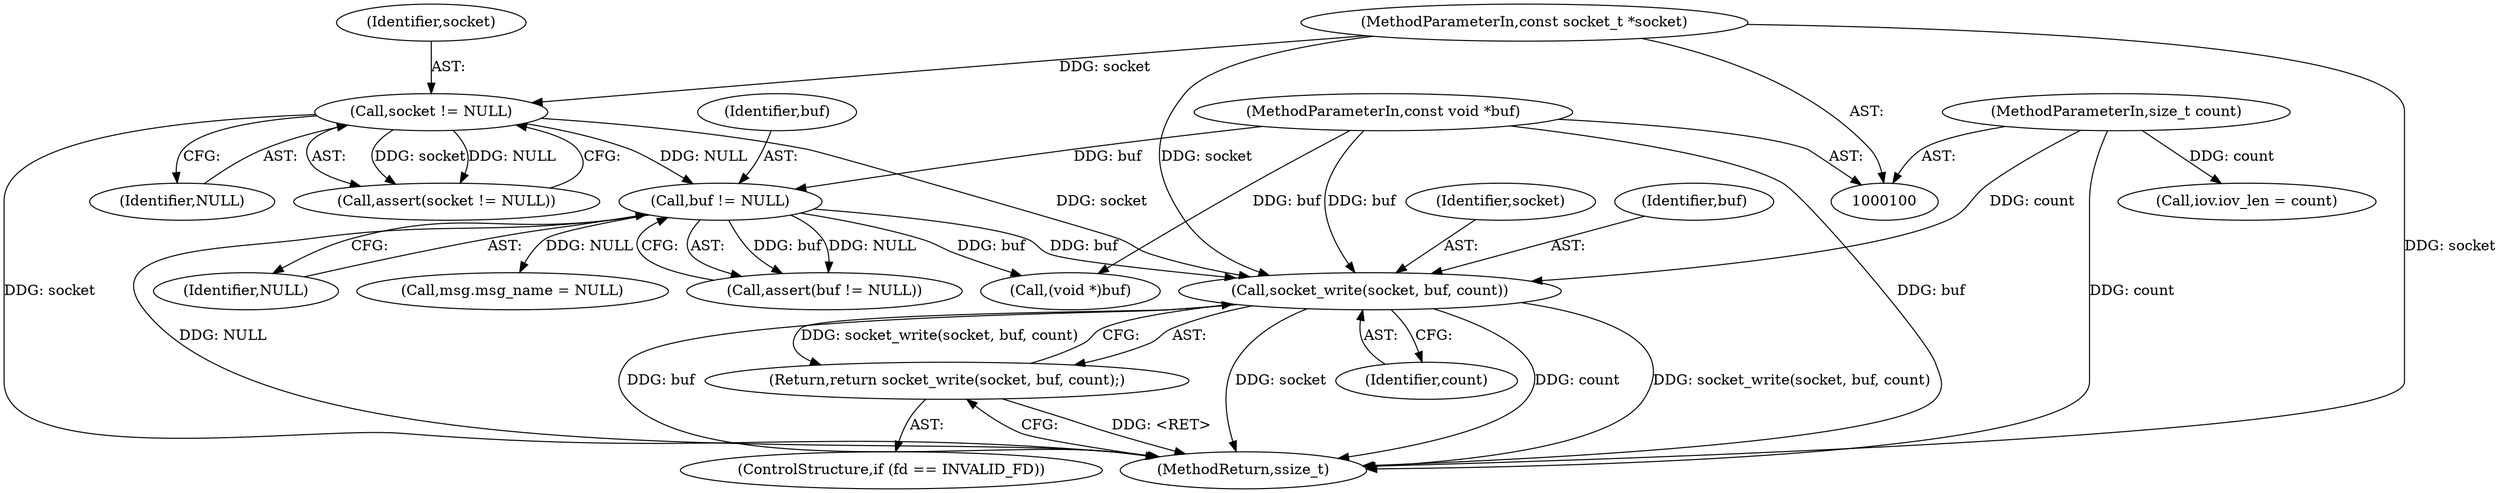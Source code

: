 digraph "0_Android_472271b153c5dc53c28beac55480a8d8434b2d5c_65@API" {
"1000119" [label="(Call,socket_write(socket, buf, count))"];
"1000107" [label="(Call,socket != NULL)"];
"1000101" [label="(MethodParameterIn,const socket_t *socket)"];
"1000111" [label="(Call,buf != NULL)"];
"1000102" [label="(MethodParameterIn,const void *buf)"];
"1000103" [label="(MethodParameterIn,size_t count)"];
"1000118" [label="(Return,return socket_write(socket, buf, count);)"];
"1000122" [label="(Identifier,count)"];
"1000109" [label="(Identifier,NULL)"];
"1000112" [label="(Identifier,buf)"];
"1000214" [label="(MethodReturn,ssize_t)"];
"1000101" [label="(MethodParameterIn,const socket_t *socket)"];
"1000119" [label="(Call,socket_write(socket, buf, count))"];
"1000111" [label="(Call,buf != NULL)"];
"1000110" [label="(Call,assert(buf != NULL))"];
"1000133" [label="(Call,iov.iov_len = count)"];
"1000118" [label="(Return,return socket_write(socket, buf, count);)"];
"1000130" [label="(Call,(void *)buf)"];
"1000106" [label="(Call,assert(socket != NULL))"];
"1000113" [label="(Identifier,NULL)"];
"1000121" [label="(Identifier,buf)"];
"1000102" [label="(MethodParameterIn,const void *buf)"];
"1000114" [label="(ControlStructure,if (fd == INVALID_FD))"];
"1000107" [label="(Call,socket != NULL)"];
"1000160" [label="(Call,msg.msg_name = NULL)"];
"1000120" [label="(Identifier,socket)"];
"1000103" [label="(MethodParameterIn,size_t count)"];
"1000108" [label="(Identifier,socket)"];
"1000119" -> "1000118"  [label="AST: "];
"1000119" -> "1000122"  [label="CFG: "];
"1000120" -> "1000119"  [label="AST: "];
"1000121" -> "1000119"  [label="AST: "];
"1000122" -> "1000119"  [label="AST: "];
"1000118" -> "1000119"  [label="CFG: "];
"1000119" -> "1000214"  [label="DDG: socket_write(socket, buf, count)"];
"1000119" -> "1000214"  [label="DDG: buf"];
"1000119" -> "1000214"  [label="DDG: socket"];
"1000119" -> "1000214"  [label="DDG: count"];
"1000119" -> "1000118"  [label="DDG: socket_write(socket, buf, count)"];
"1000107" -> "1000119"  [label="DDG: socket"];
"1000101" -> "1000119"  [label="DDG: socket"];
"1000111" -> "1000119"  [label="DDG: buf"];
"1000102" -> "1000119"  [label="DDG: buf"];
"1000103" -> "1000119"  [label="DDG: count"];
"1000107" -> "1000106"  [label="AST: "];
"1000107" -> "1000109"  [label="CFG: "];
"1000108" -> "1000107"  [label="AST: "];
"1000109" -> "1000107"  [label="AST: "];
"1000106" -> "1000107"  [label="CFG: "];
"1000107" -> "1000214"  [label="DDG: socket"];
"1000107" -> "1000106"  [label="DDG: socket"];
"1000107" -> "1000106"  [label="DDG: NULL"];
"1000101" -> "1000107"  [label="DDG: socket"];
"1000107" -> "1000111"  [label="DDG: NULL"];
"1000101" -> "1000100"  [label="AST: "];
"1000101" -> "1000214"  [label="DDG: socket"];
"1000111" -> "1000110"  [label="AST: "];
"1000111" -> "1000113"  [label="CFG: "];
"1000112" -> "1000111"  [label="AST: "];
"1000113" -> "1000111"  [label="AST: "];
"1000110" -> "1000111"  [label="CFG: "];
"1000111" -> "1000214"  [label="DDG: NULL"];
"1000111" -> "1000110"  [label="DDG: buf"];
"1000111" -> "1000110"  [label="DDG: NULL"];
"1000102" -> "1000111"  [label="DDG: buf"];
"1000111" -> "1000130"  [label="DDG: buf"];
"1000111" -> "1000160"  [label="DDG: NULL"];
"1000102" -> "1000100"  [label="AST: "];
"1000102" -> "1000214"  [label="DDG: buf"];
"1000102" -> "1000130"  [label="DDG: buf"];
"1000103" -> "1000100"  [label="AST: "];
"1000103" -> "1000214"  [label="DDG: count"];
"1000103" -> "1000133"  [label="DDG: count"];
"1000118" -> "1000114"  [label="AST: "];
"1000214" -> "1000118"  [label="CFG: "];
"1000118" -> "1000214"  [label="DDG: <RET>"];
}
